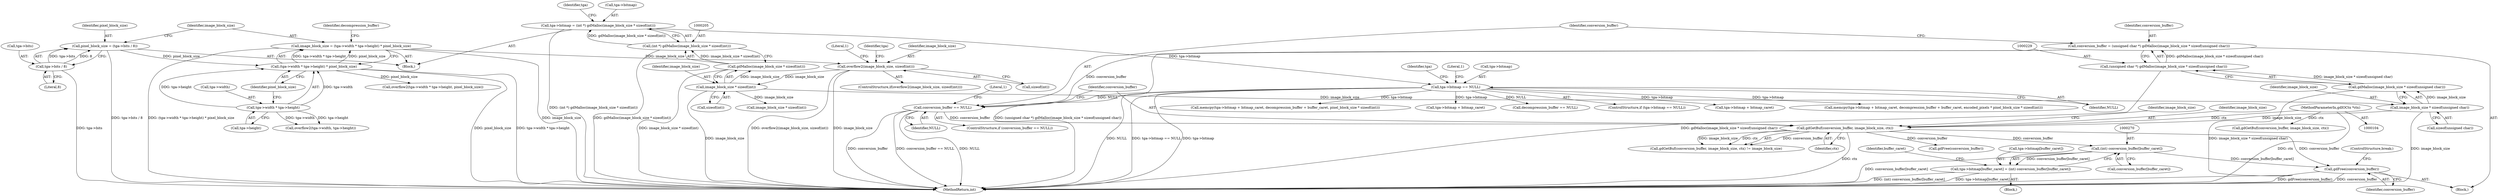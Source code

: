 digraph "0_libgd_58b6dde319c301b0eae27d12e2a659e067d80558@array" {
"1000269" [label="(Call,(int) conversion_buffer[buffer_caret])"];
"1000245" [label="(Call,gdGetBuf(conversion_buffer, image_block_size, ctx))"];
"1000236" [label="(Call,conversion_buffer == NULL)"];
"1000226" [label="(Call,conversion_buffer = (unsigned char *) gdMalloc(image_block_size * sizeof(unsigned char)))"];
"1000228" [label="(Call,(unsigned char *) gdMalloc(image_block_size * sizeof(unsigned char)))"];
"1000230" [label="(Call,gdMalloc(image_block_size * sizeof(unsigned char)))"];
"1000231" [label="(Call,image_block_size * sizeof(unsigned char))"];
"1000207" [label="(Call,image_block_size * sizeof(int))"];
"1000177" [label="(Call,overflow2(image_block_size, sizeof(int)))"];
"1000117" [label="(Call,image_block_size = (tga->width * tga->height) * pixel_block_size)"];
"1000119" [label="(Call,(tga->width * tga->height) * pixel_block_size)"];
"1000120" [label="(Call,tga->width * tga->height)"];
"1000109" [label="(Call,pixel_block_size = (tga->bits / 8))"];
"1000111" [label="(Call,tga->bits / 8)"];
"1000212" [label="(Call,tga->bitmap == NULL)"];
"1000200" [label="(Call,tga->bitmap = (int *) gdMalloc(image_block_size * sizeof(int)))"];
"1000204" [label="(Call,(int *) gdMalloc(image_block_size * sizeof(int)))"];
"1000206" [label="(Call,gdMalloc(image_block_size * sizeof(int)))"];
"1000105" [label="(MethodParameterIn,gdIOCtx *ctx)"];
"1000263" [label="(Call,tga->bitmap[buffer_caret] = (int) conversion_buffer[buffer_caret])"];
"1000276" [label="(Call,gdFree(conversion_buffer))"];
"1000120" [label="(Call,tga->width * tga->height)"];
"1000204" [label="(Call,(int *) gdMalloc(image_block_size * sizeof(int)))"];
"1000238" [label="(Identifier,NULL)"];
"1000109" [label="(Call,pixel_block_size = (tga->bits / 8))"];
"1000227" [label="(Identifier,conversion_buffer)"];
"1000124" [label="(Call,tga->height)"];
"1000214" [label="(Identifier,tga)"];
"1000176" [label="(ControlStructure,if(overflow2(image_block_size, sizeof(int))))"];
"1000121" [label="(Call,tga->width)"];
"1000151" [label="(Call,overflow2(tga->width, tga->height))"];
"1000211" [label="(ControlStructure,if (tga->bitmap == NULL))"];
"1000201" [label="(Call,tga->bitmap)"];
"1000253" [label="(Call,gdFree(conversion_buffer))"];
"1000430" [label="(Call,tga->bitmap + bitmap_caret)"];
"1000219" [label="(Literal,1)"];
"1000483" [label="(Call,memcpy(tga->bitmap + bitmap_caret, decompression_buffer + buffer_caret, encoded_pixels * pixel_block_size * sizeof(int)))"];
"1000213" [label="(Call,tga->bitmap)"];
"1000277" [label="(Identifier,conversion_buffer)"];
"1000184" [label="(Literal,1)"];
"1000208" [label="(Identifier,image_block_size)"];
"1000224" [label="(Block,)"];
"1000233" [label="(Call,sizeof(unsigned char))"];
"1000189" [label="(Identifier,tga)"];
"1000127" [label="(Identifier,pixel_block_size)"];
"1000276" [label="(Call,gdFree(conversion_buffer))"];
"1000232" [label="(Identifier,image_block_size)"];
"1000118" [label="(Identifier,image_block_size)"];
"1000177" [label="(Call,overflow2(image_block_size, sizeof(int)))"];
"1000269" [label="(Call,(int) conversion_buffer[buffer_caret])"];
"1000231" [label="(Call,image_block_size * sizeof(unsigned char))"];
"1000178" [label="(Identifier,image_block_size)"];
"1000212" [label="(Call,tga->bitmap == NULL)"];
"1000119" [label="(Call,(tga->width * tga->height) * pixel_block_size)"];
"1000112" [label="(Call,tga->bits)"];
"1000105" [label="(MethodParameterIn,gdIOCtx *ctx)"];
"1000216" [label="(Identifier,NULL)"];
"1000228" [label="(Call,(unsigned char *) gdMalloc(image_block_size * sizeof(unsigned char)))"];
"1000242" [label="(Literal,1)"];
"1000275" [label="(Identifier,buffer_caret)"];
"1000107" [label="(Block,)"];
"1000163" [label="(Call,overflow2(tga->width * tga->height, pixel_block_size))"];
"1000262" [label="(Block,)"];
"1000264" [label="(Call,tga->bitmap[buffer_caret])"];
"1000245" [label="(Call,gdGetBuf(conversion_buffer, image_block_size, ctx))"];
"1000115" [label="(Literal,8)"];
"1000249" [label="(Identifier,image_block_size)"];
"1000110" [label="(Identifier,pixel_block_size)"];
"1000429" [label="(Call,memcpy(tga->bitmap + bitmap_caret, decompression_buffer + buffer_caret, pixel_block_size * sizeof(int)))"];
"1000484" [label="(Call,tga->bitmap + bitmap_caret)"];
"1000247" [label="(Identifier,image_block_size)"];
"1000200" [label="(Call,tga->bitmap = (int *) gdMalloc(image_block_size * sizeof(int)))"];
"1000278" [label="(ControlStructure,break;)"];
"1000263" [label="(Call,tga->bitmap[buffer_caret] = (int) conversion_buffer[buffer_caret])"];
"1000222" [label="(Identifier,tga)"];
"1000179" [label="(Call,sizeof(int))"];
"1000271" [label="(Call,conversion_buffer[buffer_caret])"];
"1000111" [label="(Call,tga->bits / 8)"];
"1000237" [label="(Identifier,conversion_buffer)"];
"1000226" [label="(Call,conversion_buffer = (unsigned char *) gdMalloc(image_block_size * sizeof(unsigned char)))"];
"1000209" [label="(Call,sizeof(int))"];
"1000246" [label="(Identifier,conversion_buffer)"];
"1000230" [label="(Call,gdMalloc(image_block_size * sizeof(unsigned char)))"];
"1000206" [label="(Call,gdMalloc(image_block_size * sizeof(int)))"];
"1000236" [label="(Call,conversion_buffer == NULL)"];
"1000515" [label="(MethodReturn,int)"];
"1000244" [label="(Call,gdGetBuf(conversion_buffer, image_block_size, ctx) != image_block_size)"];
"1000235" [label="(ControlStructure,if (conversion_buffer == NULL))"];
"1000285" [label="(Call,image_block_size * sizeof(int))"];
"1000117" [label="(Call,image_block_size = (tga->width * tga->height) * pixel_block_size)"];
"1000290" [label="(Call,decompression_buffer == NULL)"];
"1000207" [label="(Call,image_block_size * sizeof(int))"];
"1000320" [label="(Call,gdGetBuf(conversion_buffer, image_block_size, ctx))"];
"1000248" [label="(Identifier,ctx)"];
"1000130" [label="(Identifier,decompression_buffer)"];
"1000269" -> "1000263"  [label="AST: "];
"1000269" -> "1000271"  [label="CFG: "];
"1000270" -> "1000269"  [label="AST: "];
"1000271" -> "1000269"  [label="AST: "];
"1000263" -> "1000269"  [label="CFG: "];
"1000269" -> "1000515"  [label="DDG: conversion_buffer[buffer_caret]"];
"1000269" -> "1000263"  [label="DDG: conversion_buffer[buffer_caret]"];
"1000245" -> "1000269"  [label="DDG: conversion_buffer"];
"1000269" -> "1000276"  [label="DDG: conversion_buffer[buffer_caret]"];
"1000245" -> "1000244"  [label="AST: "];
"1000245" -> "1000248"  [label="CFG: "];
"1000246" -> "1000245"  [label="AST: "];
"1000247" -> "1000245"  [label="AST: "];
"1000248" -> "1000245"  [label="AST: "];
"1000249" -> "1000245"  [label="CFG: "];
"1000245" -> "1000515"  [label="DDG: ctx"];
"1000245" -> "1000244"  [label="DDG: conversion_buffer"];
"1000245" -> "1000244"  [label="DDG: image_block_size"];
"1000245" -> "1000244"  [label="DDG: ctx"];
"1000236" -> "1000245"  [label="DDG: conversion_buffer"];
"1000231" -> "1000245"  [label="DDG: image_block_size"];
"1000105" -> "1000245"  [label="DDG: ctx"];
"1000245" -> "1000253"  [label="DDG: conversion_buffer"];
"1000245" -> "1000276"  [label="DDG: conversion_buffer"];
"1000236" -> "1000235"  [label="AST: "];
"1000236" -> "1000238"  [label="CFG: "];
"1000237" -> "1000236"  [label="AST: "];
"1000238" -> "1000236"  [label="AST: "];
"1000242" -> "1000236"  [label="CFG: "];
"1000246" -> "1000236"  [label="CFG: "];
"1000236" -> "1000515"  [label="DDG: conversion_buffer"];
"1000236" -> "1000515"  [label="DDG: conversion_buffer == NULL"];
"1000236" -> "1000515"  [label="DDG: NULL"];
"1000226" -> "1000236"  [label="DDG: conversion_buffer"];
"1000212" -> "1000236"  [label="DDG: NULL"];
"1000226" -> "1000224"  [label="AST: "];
"1000226" -> "1000228"  [label="CFG: "];
"1000227" -> "1000226"  [label="AST: "];
"1000228" -> "1000226"  [label="AST: "];
"1000237" -> "1000226"  [label="CFG: "];
"1000226" -> "1000515"  [label="DDG: (unsigned char *) gdMalloc(image_block_size * sizeof(unsigned char))"];
"1000228" -> "1000226"  [label="DDG: gdMalloc(image_block_size * sizeof(unsigned char))"];
"1000228" -> "1000230"  [label="CFG: "];
"1000229" -> "1000228"  [label="AST: "];
"1000230" -> "1000228"  [label="AST: "];
"1000228" -> "1000515"  [label="DDG: gdMalloc(image_block_size * sizeof(unsigned char))"];
"1000230" -> "1000228"  [label="DDG: image_block_size * sizeof(unsigned char)"];
"1000230" -> "1000231"  [label="CFG: "];
"1000231" -> "1000230"  [label="AST: "];
"1000230" -> "1000515"  [label="DDG: image_block_size * sizeof(unsigned char)"];
"1000231" -> "1000230"  [label="DDG: image_block_size"];
"1000231" -> "1000233"  [label="CFG: "];
"1000232" -> "1000231"  [label="AST: "];
"1000233" -> "1000231"  [label="AST: "];
"1000231" -> "1000515"  [label="DDG: image_block_size"];
"1000207" -> "1000231"  [label="DDG: image_block_size"];
"1000207" -> "1000206"  [label="AST: "];
"1000207" -> "1000209"  [label="CFG: "];
"1000208" -> "1000207"  [label="AST: "];
"1000209" -> "1000207"  [label="AST: "];
"1000206" -> "1000207"  [label="CFG: "];
"1000207" -> "1000515"  [label="DDG: image_block_size"];
"1000207" -> "1000206"  [label="DDG: image_block_size"];
"1000177" -> "1000207"  [label="DDG: image_block_size"];
"1000207" -> "1000285"  [label="DDG: image_block_size"];
"1000177" -> "1000176"  [label="AST: "];
"1000177" -> "1000179"  [label="CFG: "];
"1000178" -> "1000177"  [label="AST: "];
"1000179" -> "1000177"  [label="AST: "];
"1000184" -> "1000177"  [label="CFG: "];
"1000189" -> "1000177"  [label="CFG: "];
"1000177" -> "1000515"  [label="DDG: image_block_size"];
"1000177" -> "1000515"  [label="DDG: overflow2(image_block_size, sizeof(int))"];
"1000117" -> "1000177"  [label="DDG: image_block_size"];
"1000117" -> "1000107"  [label="AST: "];
"1000117" -> "1000119"  [label="CFG: "];
"1000118" -> "1000117"  [label="AST: "];
"1000119" -> "1000117"  [label="AST: "];
"1000130" -> "1000117"  [label="CFG: "];
"1000117" -> "1000515"  [label="DDG: image_block_size"];
"1000117" -> "1000515"  [label="DDG: (tga->width * tga->height) * pixel_block_size"];
"1000119" -> "1000117"  [label="DDG: tga->width * tga->height"];
"1000119" -> "1000117"  [label="DDG: pixel_block_size"];
"1000119" -> "1000127"  [label="CFG: "];
"1000120" -> "1000119"  [label="AST: "];
"1000127" -> "1000119"  [label="AST: "];
"1000119" -> "1000515"  [label="DDG: pixel_block_size"];
"1000119" -> "1000515"  [label="DDG: tga->width * tga->height"];
"1000120" -> "1000119"  [label="DDG: tga->width"];
"1000120" -> "1000119"  [label="DDG: tga->height"];
"1000109" -> "1000119"  [label="DDG: pixel_block_size"];
"1000119" -> "1000163"  [label="DDG: pixel_block_size"];
"1000120" -> "1000124"  [label="CFG: "];
"1000121" -> "1000120"  [label="AST: "];
"1000124" -> "1000120"  [label="AST: "];
"1000127" -> "1000120"  [label="CFG: "];
"1000120" -> "1000151"  [label="DDG: tga->width"];
"1000120" -> "1000151"  [label="DDG: tga->height"];
"1000109" -> "1000107"  [label="AST: "];
"1000109" -> "1000111"  [label="CFG: "];
"1000110" -> "1000109"  [label="AST: "];
"1000111" -> "1000109"  [label="AST: "];
"1000118" -> "1000109"  [label="CFG: "];
"1000109" -> "1000515"  [label="DDG: tga->bits / 8"];
"1000111" -> "1000109"  [label="DDG: tga->bits"];
"1000111" -> "1000109"  [label="DDG: 8"];
"1000111" -> "1000115"  [label="CFG: "];
"1000112" -> "1000111"  [label="AST: "];
"1000115" -> "1000111"  [label="AST: "];
"1000111" -> "1000515"  [label="DDG: tga->bits"];
"1000212" -> "1000211"  [label="AST: "];
"1000212" -> "1000216"  [label="CFG: "];
"1000213" -> "1000212"  [label="AST: "];
"1000216" -> "1000212"  [label="AST: "];
"1000219" -> "1000212"  [label="CFG: "];
"1000222" -> "1000212"  [label="CFG: "];
"1000212" -> "1000515"  [label="DDG: NULL"];
"1000212" -> "1000515"  [label="DDG: tga->bitmap == NULL"];
"1000212" -> "1000515"  [label="DDG: tga->bitmap"];
"1000200" -> "1000212"  [label="DDG: tga->bitmap"];
"1000212" -> "1000290"  [label="DDG: NULL"];
"1000212" -> "1000429"  [label="DDG: tga->bitmap"];
"1000212" -> "1000430"  [label="DDG: tga->bitmap"];
"1000212" -> "1000483"  [label="DDG: tga->bitmap"];
"1000212" -> "1000484"  [label="DDG: tga->bitmap"];
"1000200" -> "1000107"  [label="AST: "];
"1000200" -> "1000204"  [label="CFG: "];
"1000201" -> "1000200"  [label="AST: "];
"1000204" -> "1000200"  [label="AST: "];
"1000214" -> "1000200"  [label="CFG: "];
"1000200" -> "1000515"  [label="DDG: (int *) gdMalloc(image_block_size * sizeof(int))"];
"1000204" -> "1000200"  [label="DDG: gdMalloc(image_block_size * sizeof(int))"];
"1000204" -> "1000206"  [label="CFG: "];
"1000205" -> "1000204"  [label="AST: "];
"1000206" -> "1000204"  [label="AST: "];
"1000204" -> "1000515"  [label="DDG: gdMalloc(image_block_size * sizeof(int))"];
"1000206" -> "1000204"  [label="DDG: image_block_size * sizeof(int)"];
"1000206" -> "1000515"  [label="DDG: image_block_size * sizeof(int)"];
"1000105" -> "1000104"  [label="AST: "];
"1000105" -> "1000515"  [label="DDG: ctx"];
"1000105" -> "1000320"  [label="DDG: ctx"];
"1000263" -> "1000262"  [label="AST: "];
"1000264" -> "1000263"  [label="AST: "];
"1000275" -> "1000263"  [label="CFG: "];
"1000263" -> "1000515"  [label="DDG: (int) conversion_buffer[buffer_caret]"];
"1000263" -> "1000515"  [label="DDG: tga->bitmap[buffer_caret]"];
"1000276" -> "1000224"  [label="AST: "];
"1000276" -> "1000277"  [label="CFG: "];
"1000277" -> "1000276"  [label="AST: "];
"1000278" -> "1000276"  [label="CFG: "];
"1000276" -> "1000515"  [label="DDG: gdFree(conversion_buffer)"];
"1000276" -> "1000515"  [label="DDG: conversion_buffer"];
}
